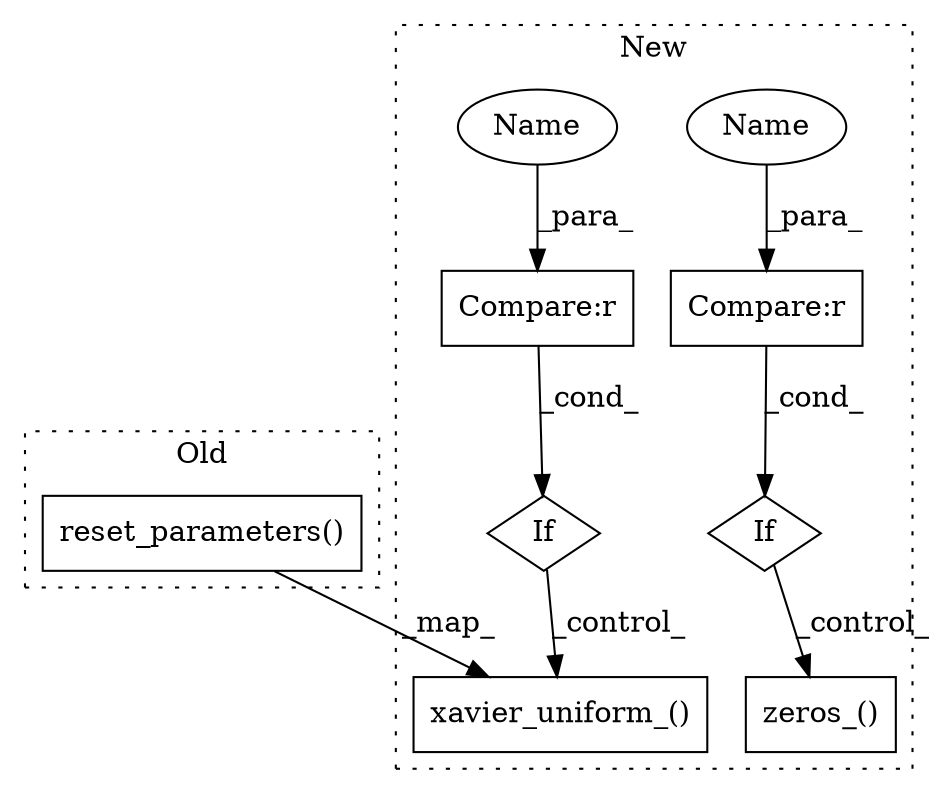 digraph G {
subgraph cluster0 {
1 [label="reset_parameters()" a="75" s="3687" l="30" shape="box"];
label = "Old";
style="dotted";
}
subgraph cluster1 {
2 [label="xavier_uniform_()" a="75" s="4336,4371" l="24,1" shape="box"];
3 [label="If" a="96" s="4296" l="3" shape="diamond"];
4 [label="Compare:r" a="40" s="4299" l="23" shape="box"];
5 [label="Compare:r" a="40" s="4397" l="21" shape="box"];
6 [label="If" a="96" s="4394" l="3" shape="diamond"];
7 [label="zeros_()" a="75" s="4432,4456" l="15,1" shape="box"];
8 [label="Name" a="87" s="4318" l="4" shape="ellipse"];
9 [label="Name" a="87" s="4414" l="4" shape="ellipse"];
label = "New";
style="dotted";
}
1 -> 2 [label="_map_"];
3 -> 2 [label="_control_"];
4 -> 3 [label="_cond_"];
5 -> 6 [label="_cond_"];
6 -> 7 [label="_control_"];
8 -> 4 [label="_para_"];
9 -> 5 [label="_para_"];
}